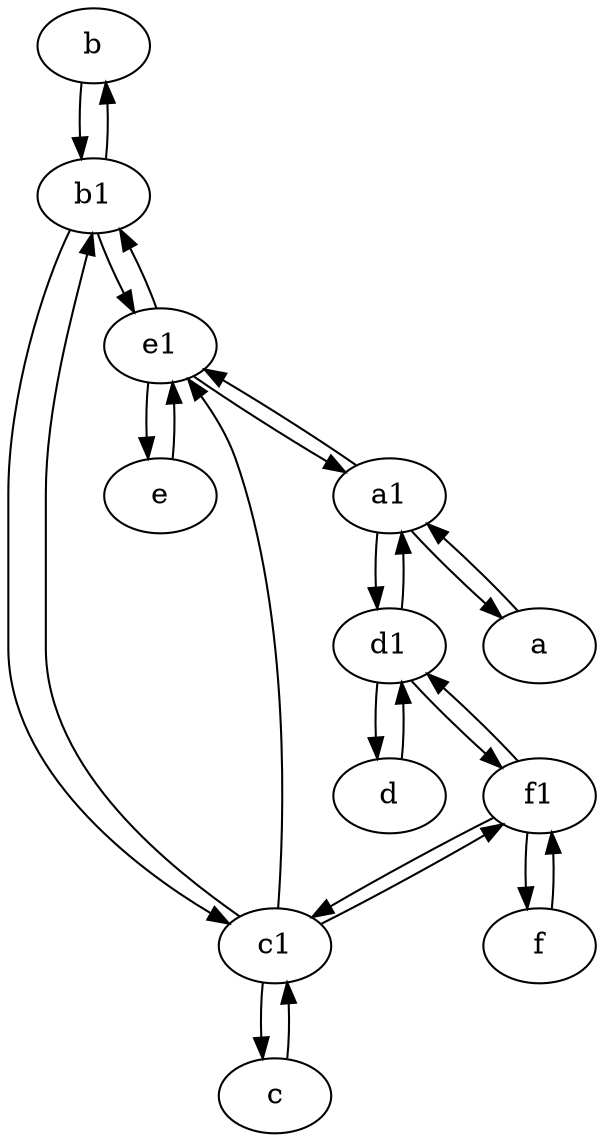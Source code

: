 digraph  {
	b [pos="50,20!"];
	e [pos="30,50!"];
	d1 [pos="25,30!"];
	f [pos="15,45!"];
	c1 [pos="30,15!"];
	d [pos="20,30!"];
	e1 [pos="25,45!"];
	f1;
	c [pos="20,10!"];
	b1 [pos="45,20!"];
	a1 [pos="40,15!"];
	a [pos="40,10!"];
	a1 -> a;
	b1 -> b;
	c1 -> f1;
	b1 -> c1;
	f1 -> c1;
	f -> f1;
	e -> e1;
	e1 -> a1;
	d1 -> a1;
	f1 -> f;
	d -> d1;
	d1 -> f1;
	c1 -> c;
	a -> a1;
	c -> c1;
	c1 -> e1;
	d1 -> d;
	f1 -> d1;
	e1 -> b1;
	b1 -> e1;
	c1 -> b1;
	e1 -> e;
	a1 -> e1;
	a1 -> d1;
	b -> b1;

	}